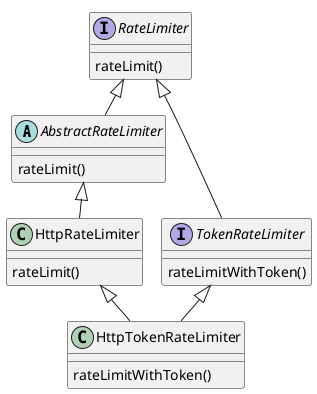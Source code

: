 @startuml
'https://plantuml.com/class-diagram
!pragma layout smetana

abstract class AbstractRateLimiter
class HttpRateLimiter
interface RateLimiter
interface TokenRateLimiter
class HttpTokenRateLimiter

RateLimiter <|-- TokenRateLimiter
RateLimiter <|-- AbstractRateLimiter
AbstractRateLimiter <|-- HttpRateLimiter
HttpRateLimiter <|-- HttpTokenRateLimiter
TokenRateLimiter <|-- HttpTokenRateLimiter

RateLimiter : rateLimit()
TokenRateLimiter : rateLimitWithToken()
AbstractRateLimiter : rateLimit()
HttpRateLimiter : rateLimit()
HttpTokenRateLimiter : rateLimitWithToken()

@enduml